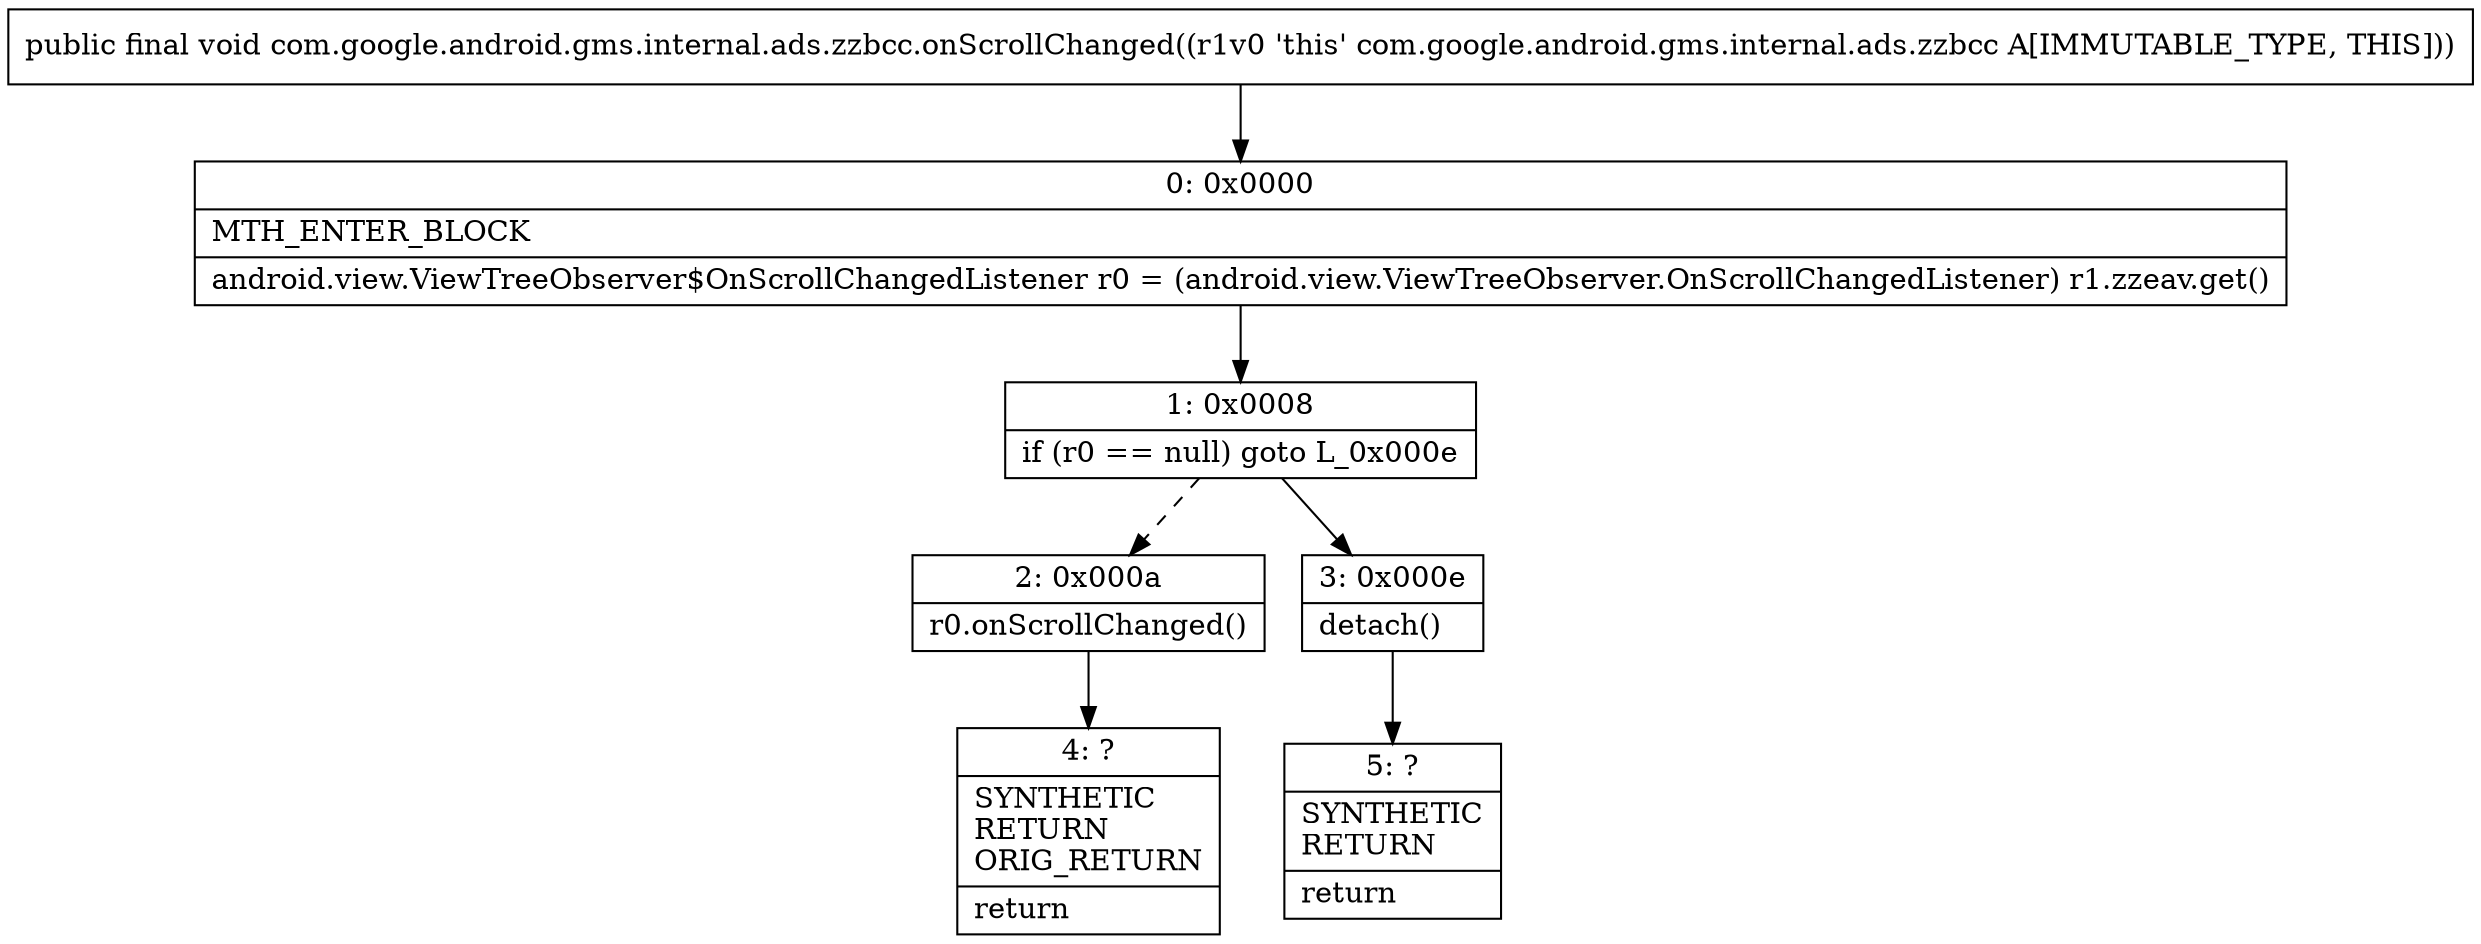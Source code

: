 digraph "CFG forcom.google.android.gms.internal.ads.zzbcc.onScrollChanged()V" {
Node_0 [shape=record,label="{0\:\ 0x0000|MTH_ENTER_BLOCK\l|android.view.ViewTreeObserver$OnScrollChangedListener r0 = (android.view.ViewTreeObserver.OnScrollChangedListener) r1.zzeav.get()\l}"];
Node_1 [shape=record,label="{1\:\ 0x0008|if (r0 == null) goto L_0x000e\l}"];
Node_2 [shape=record,label="{2\:\ 0x000a|r0.onScrollChanged()\l}"];
Node_3 [shape=record,label="{3\:\ 0x000e|detach()\l}"];
Node_4 [shape=record,label="{4\:\ ?|SYNTHETIC\lRETURN\lORIG_RETURN\l|return\l}"];
Node_5 [shape=record,label="{5\:\ ?|SYNTHETIC\lRETURN\l|return\l}"];
MethodNode[shape=record,label="{public final void com.google.android.gms.internal.ads.zzbcc.onScrollChanged((r1v0 'this' com.google.android.gms.internal.ads.zzbcc A[IMMUTABLE_TYPE, THIS])) }"];
MethodNode -> Node_0;
Node_0 -> Node_1;
Node_1 -> Node_2[style=dashed];
Node_1 -> Node_3;
Node_2 -> Node_4;
Node_3 -> Node_5;
}

